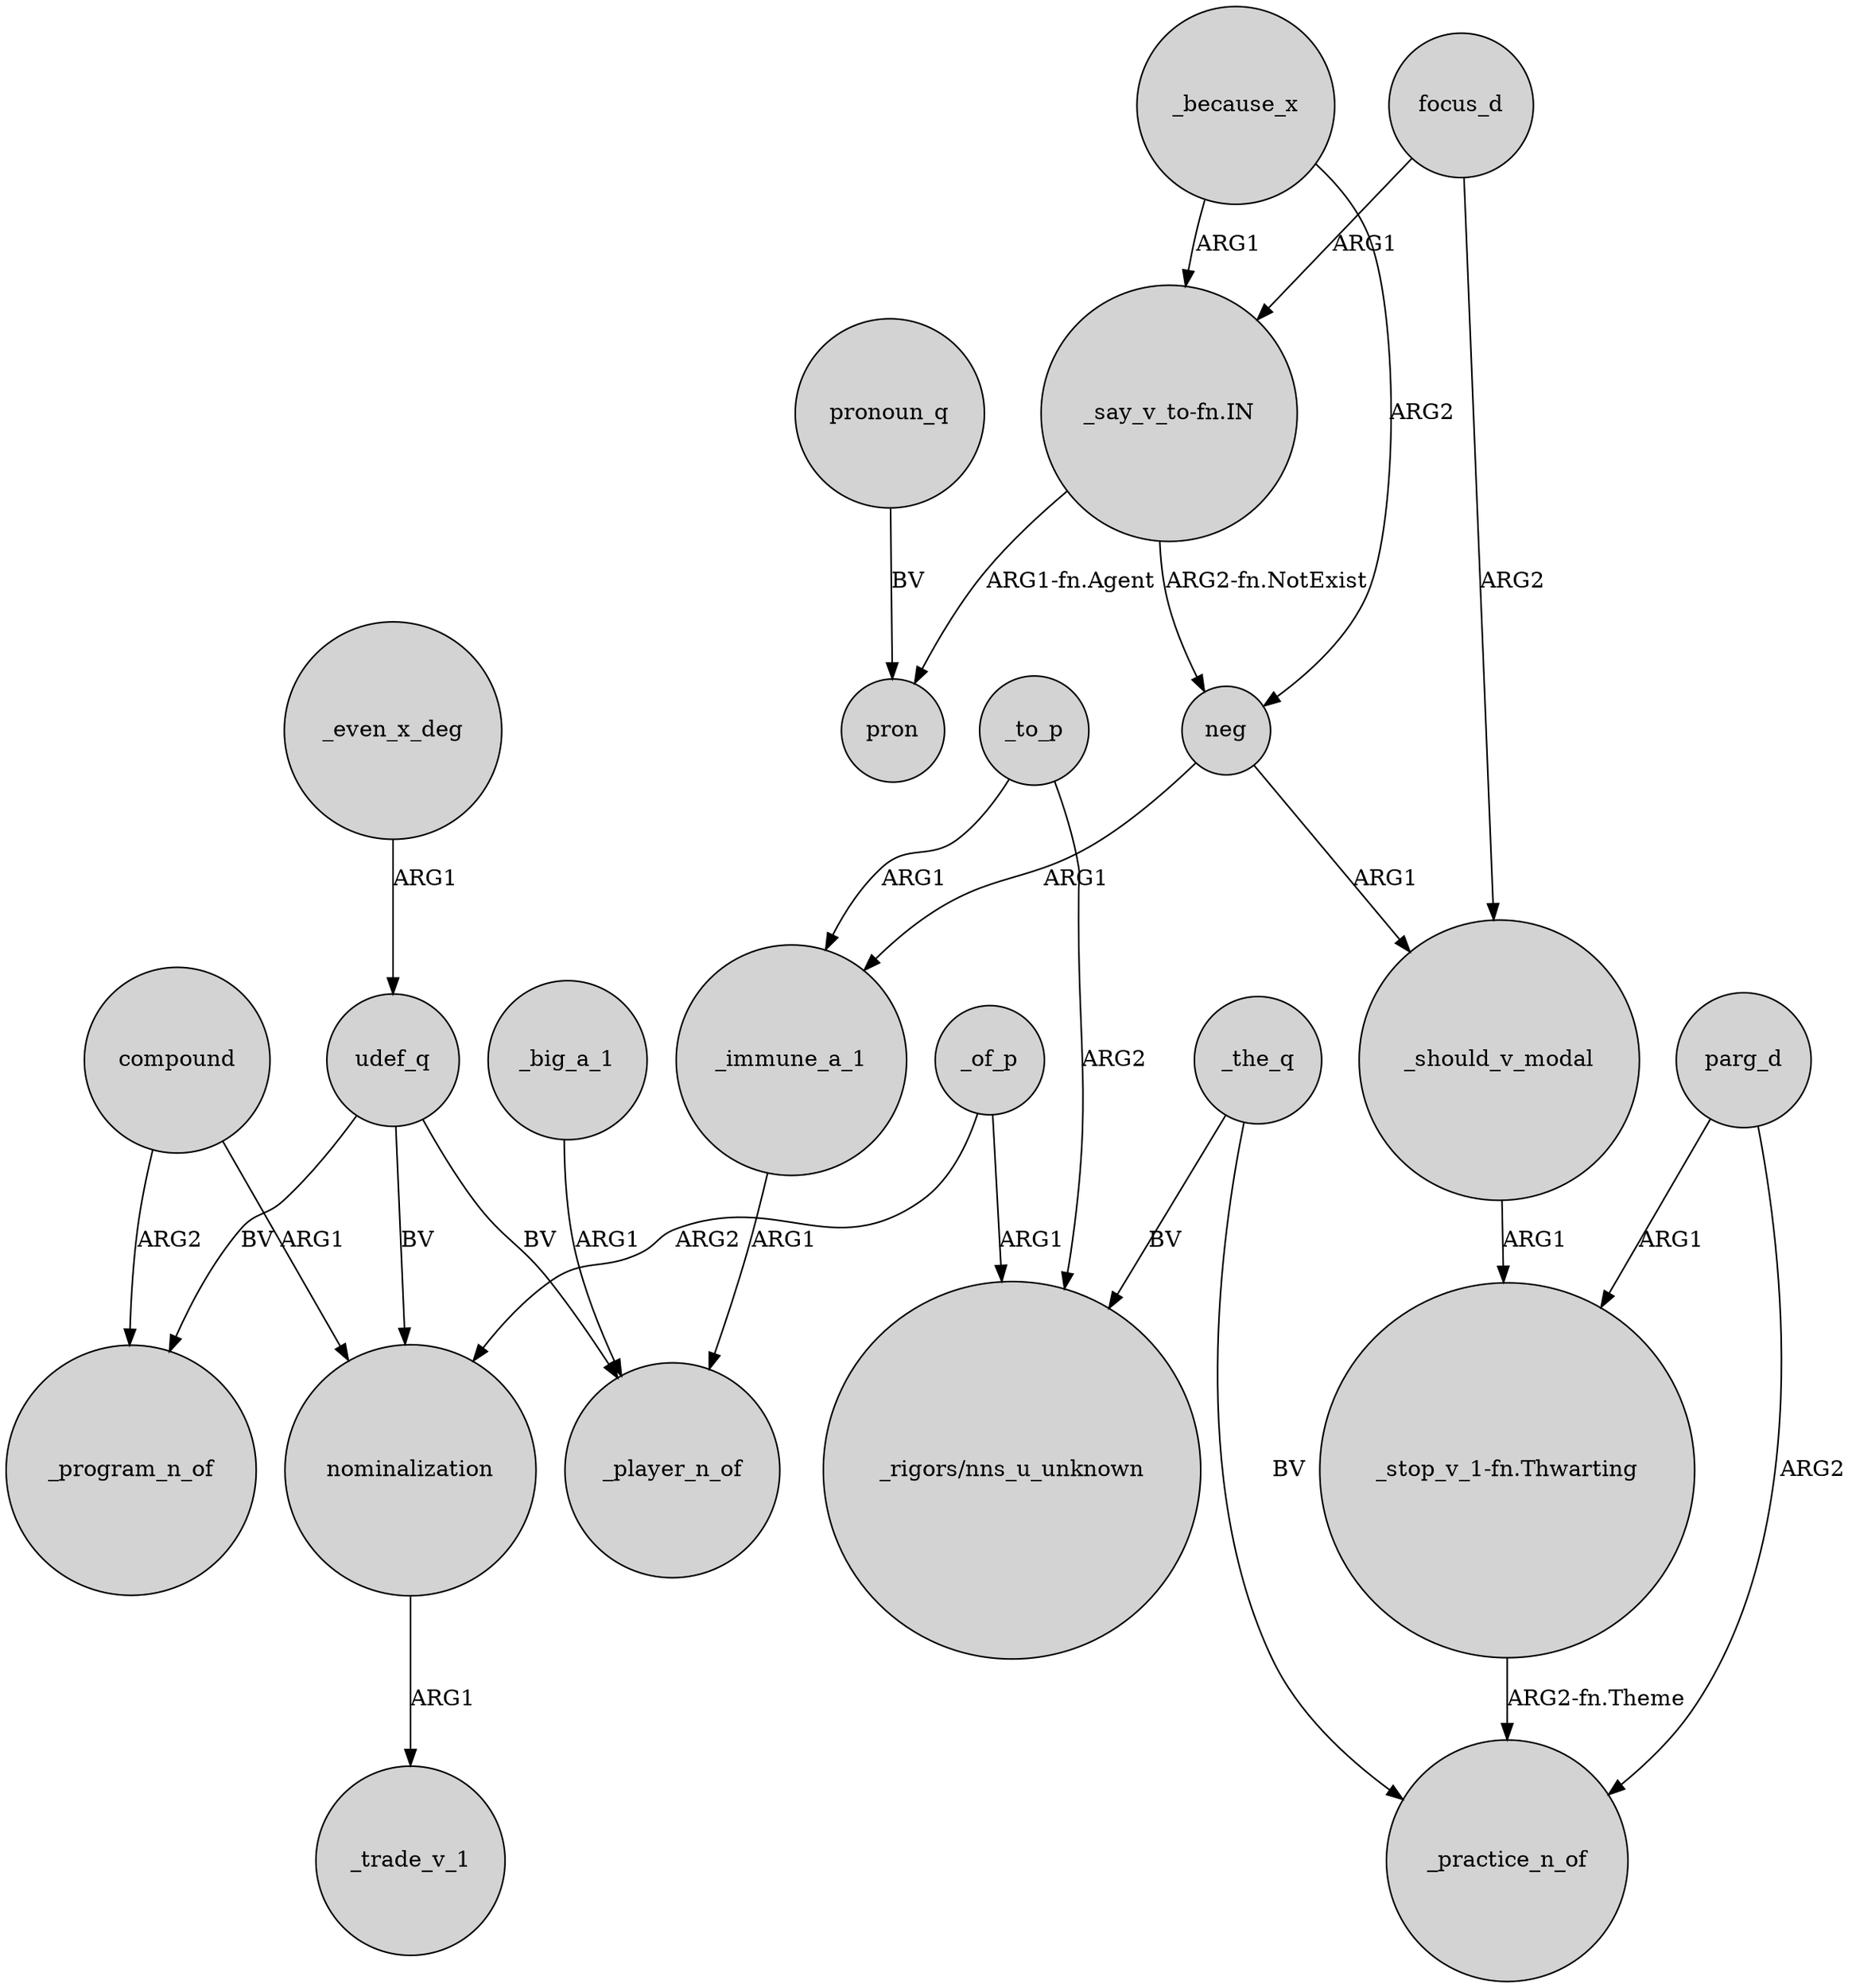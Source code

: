 digraph {
	node [shape=circle style=filled]
	compound -> _program_n_of [label=ARG2]
	_immune_a_1 -> _player_n_of [label=ARG1]
	neg -> _should_v_modal [label=ARG1]
	_even_x_deg -> udef_q [label=ARG1]
	focus_d -> _should_v_modal [label=ARG2]
	udef_q -> _player_n_of [label=BV]
	udef_q -> _program_n_of [label=BV]
	parg_d -> "_stop_v_1-fn.Thwarting" [label=ARG1]
	_big_a_1 -> _player_n_of [label=ARG1]
	"_stop_v_1-fn.Thwarting" -> _practice_n_of [label="ARG2-fn.Theme"]
	nominalization -> _trade_v_1 [label=ARG1]
	_of_p -> "_rigors/nns_u_unknown" [label=ARG1]
	_because_x -> neg [label=ARG2]
	pronoun_q -> pron [label=BV]
	_to_p -> _immune_a_1 [label=ARG1]
	_of_p -> nominalization [label=ARG2]
	_the_q -> _practice_n_of [label=BV]
	_to_p -> "_rigors/nns_u_unknown" [label=ARG2]
	udef_q -> nominalization [label=BV]
	"_say_v_to-fn.IN" -> pron [label="ARG1-fn.Agent"]
	neg -> _immune_a_1 [label=ARG1]
	_should_v_modal -> "_stop_v_1-fn.Thwarting" [label=ARG1]
	_the_q -> "_rigors/nns_u_unknown" [label=BV]
	_because_x -> "_say_v_to-fn.IN" [label=ARG1]
	"_say_v_to-fn.IN" -> neg [label="ARG2-fn.NotExist"]
	compound -> nominalization [label=ARG1]
	parg_d -> _practice_n_of [label=ARG2]
	focus_d -> "_say_v_to-fn.IN" [label=ARG1]
}
